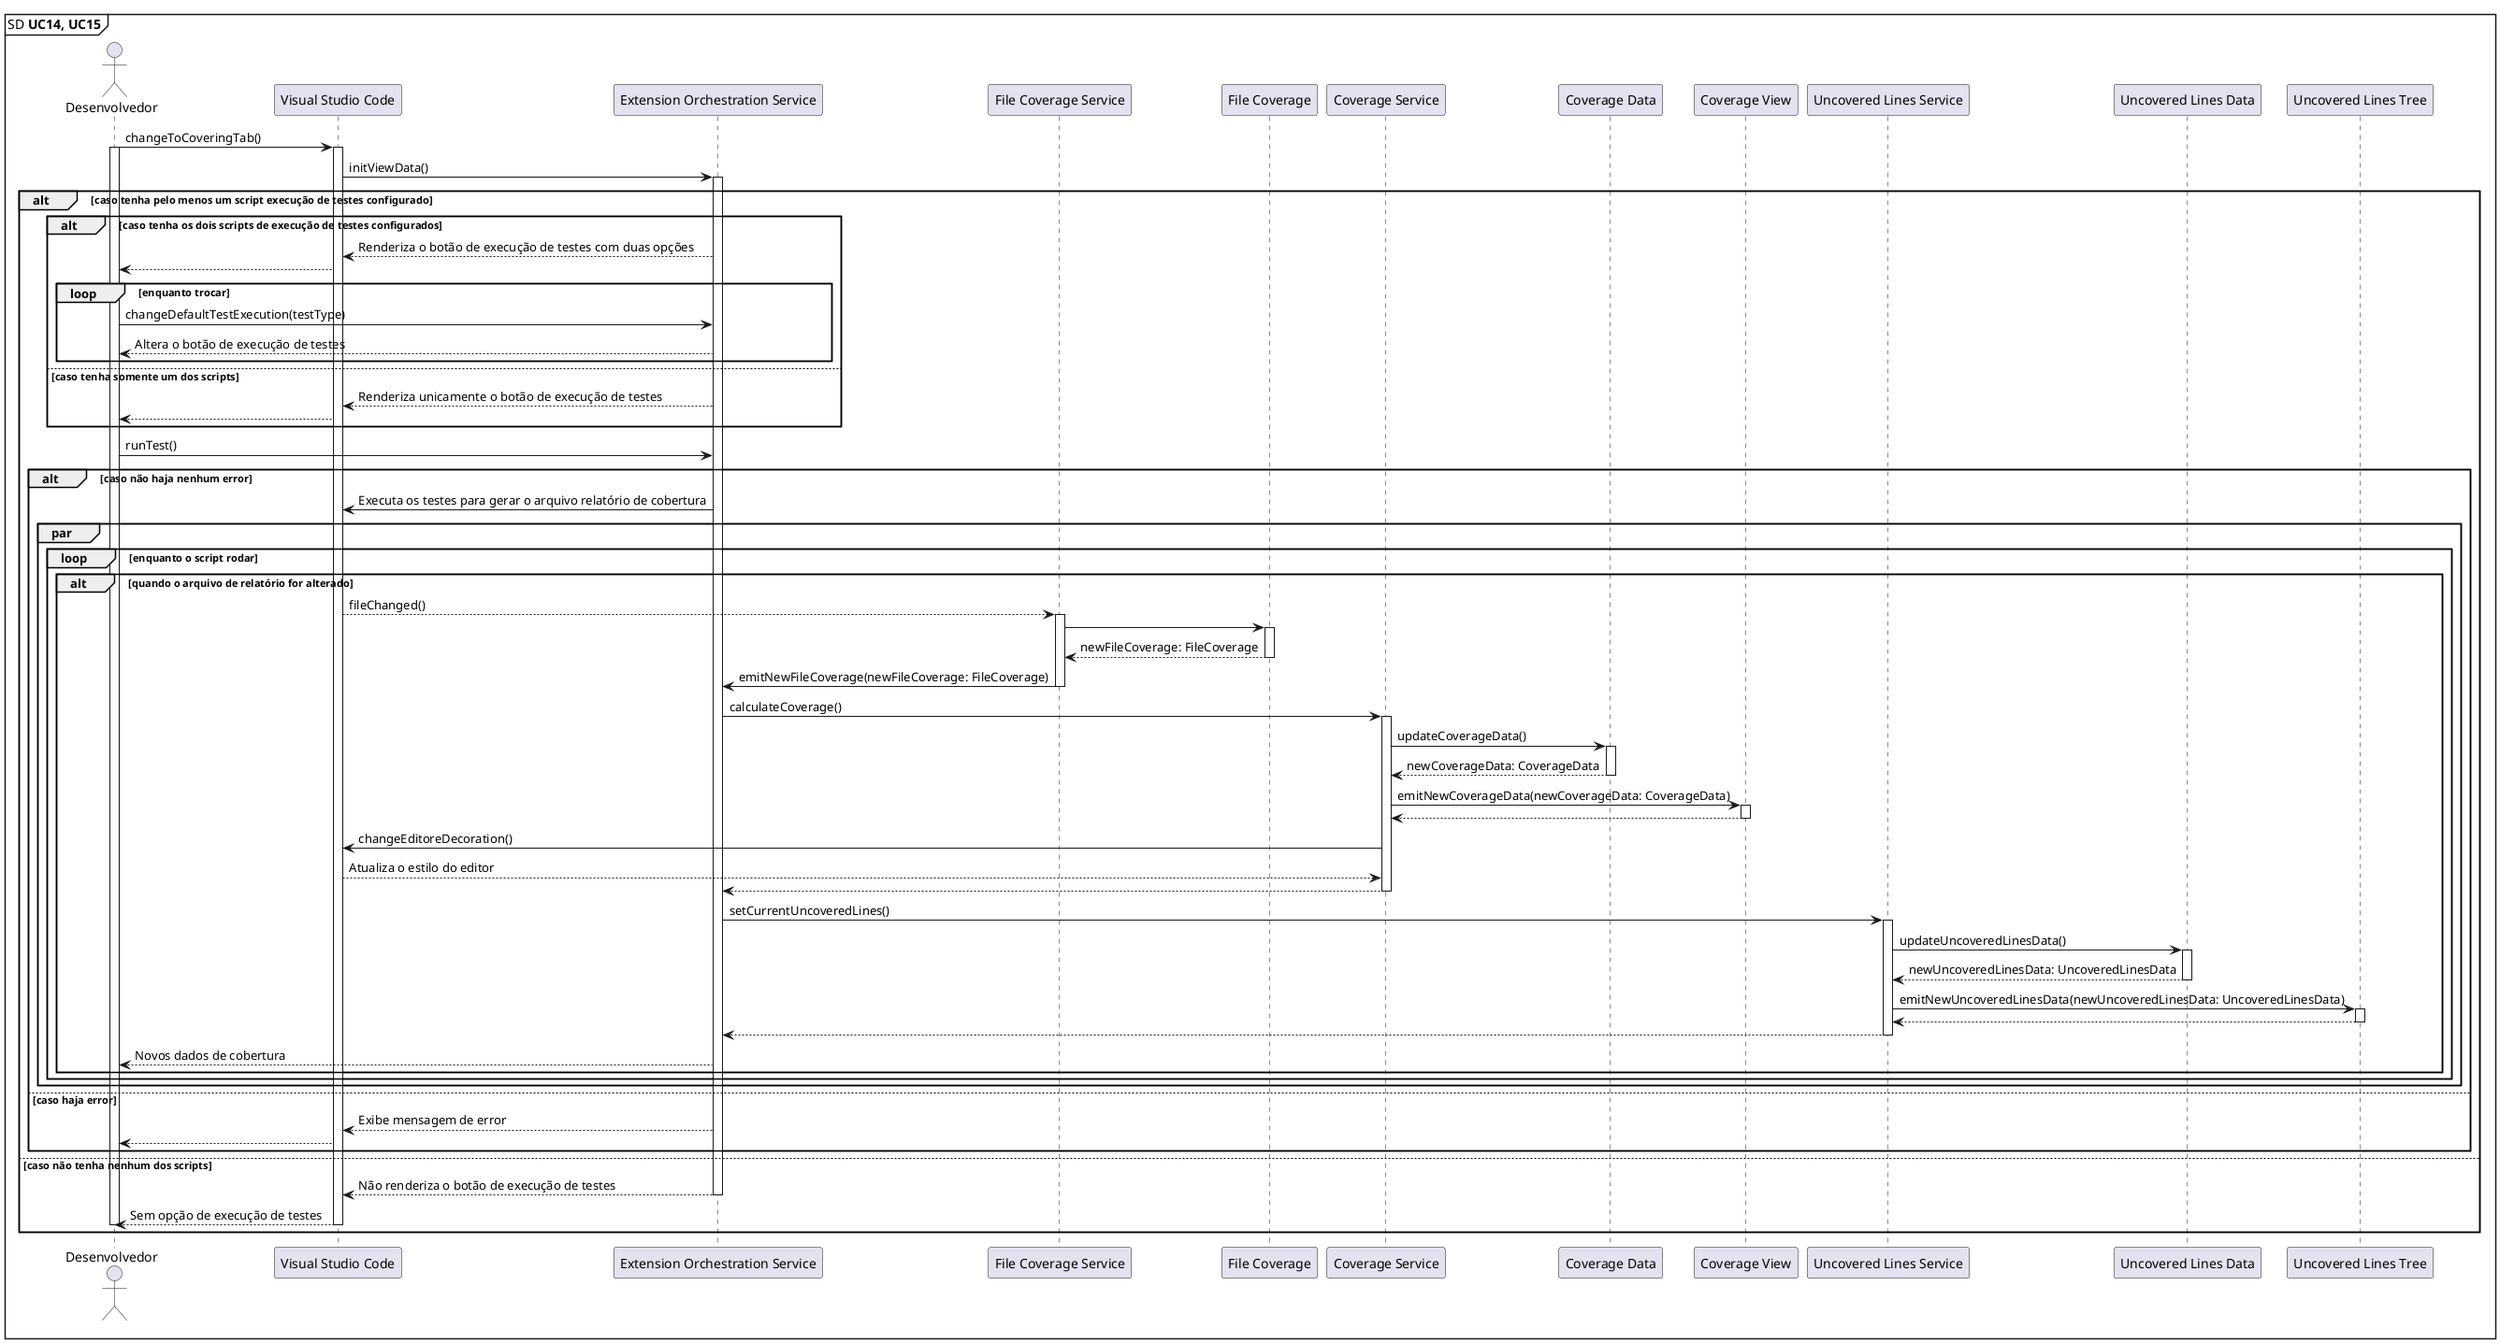 @startuml

mainframe SD **UC14, UC15** 

'UC14: Como desenvolvedor, desejo executar testes através da interface da extensão.
'UC15: Como desenvolvedor, desejo executar testes em modo de recarregamento automático através da interface da extensão.

actor       Desenvolvedor                     as Dev
participant "Visual Studio Code"              as VSCode
participant "Extension Orchestration Service" as ExtensionOrchestrationService
participant "File Coverage Service"           as FileCoverageService
participant "File Coverage"                   as FileCoverage
participant "Coverage Service"                as CoverageService
participant "Coverage Data"                   as CoverageData
participant "Coverage View"                   as CoverageView
participant "Uncovered Lines Service"         as UncoveredLinesService
participant "Uncovered Lines Data"            as UncoveredLinesData
participant "Uncovered Lines Tree"            as UncoveredLinesTree

Dev -> VSCode: changeToCoveringTab()
activate Dev
activate VSCode

VSCode -> ExtensionOrchestrationService: initViewData()
activate ExtensionOrchestrationService

alt caso tenha pelo menos um script execução de testes configurado
  alt caso tenha os dois scripts de execução de testes configurados
    
    VSCode <-- ExtensionOrchestrationService: Renderiza o botão de execução de testes com duas opções
    Dev <-- VSCode

    loop enquanto trocar
      Dev -> ExtensionOrchestrationService: changeDefaultTestExecution(testType)
      Dev <-- ExtensionOrchestrationService: Altera o botão de execução de testes
    end
    
  else caso tenha somente um dos scripts
    
    VSCode <-- ExtensionOrchestrationService: Renderiza unicamente o botão de execução de testes
    Dev <-- VSCode
    
  end

  Dev -> ExtensionOrchestrationService: runTest()
  
  alt caso não haja nenhum error

    VSCode <- ExtensionOrchestrationService: Executa os testes para gerar o arquivo relatório de cobertura

    par
      loop enquanto o script rodar
        alt quando o arquivo de relatório for alterado
          
          VSCode --> FileCoverageService: fileChanged()
          activate FileCoverageService

          FileCoverageService -> FileCoverage:
          activate FileCoverage
          
          FileCoverageService <-- FileCoverage: newFileCoverage: FileCoverage
          deactivate FileCoverage

          FileCoverageService -> ExtensionOrchestrationService: emitNewFileCoverage(newFileCoverage: FileCoverage)
          deactivate FileCoverageService

          ExtensionOrchestrationService -> CoverageService: calculateCoverage()
          activate CoverageService

          CoverageService -> CoverageData: updateCoverageData()
          activate CoverageData

          CoverageService <-- CoverageData: newCoverageData: CoverageData
          deactivate CoverageData

          CoverageService -> CoverageView: emitNewCoverageData(newCoverageData: CoverageData)
          activate CoverageView

          CoverageService <-- CoverageView
          deactivate CoverageView

          CoverageService -> VSCode: changeEditoreDecoration()
          CoverageService <-- VSCode: Atualiza o estilo do editor

          ExtensionOrchestrationService <-- CoverageService
          deactivate CoverageService

          ExtensionOrchestrationService -> UncoveredLinesService: setCurrentUncoveredLines()
          activate UncoveredLinesService

          UncoveredLinesService -> UncoveredLinesData: updateUncoveredLinesData()
          activate UncoveredLinesData

          UncoveredLinesService <-- UncoveredLinesData: newUncoveredLinesData: UncoveredLinesData
          deactivate UncoveredLinesData

          UncoveredLinesService -> UncoveredLinesTree: emitNewUncoveredLinesData(newUncoveredLinesData: UncoveredLinesData)
          activate UncoveredLinesTree

          UncoveredLinesService <-- UncoveredLinesTree
          deactivate UncoveredLinesTree

          ExtensionOrchestrationService <-- UncoveredLinesService
          deactivate UncoveredLinesService

          Dev <-- ExtensionOrchestrationService: Novos dados de cobertura
        end
      end
    end
  
  else caso haja error

    VSCode <-- ExtensionOrchestrationService: Exibe mensagem de error
    Dev <-- VSCode
  
  end

else caso não tenha nenhum dos scripts

  VSCode <-- ExtensionOrchestrationService: Não renderiza o botão de execução de testes
  deactivate ExtensionOrchestrationService

  Dev <-- VSCode: Sem opção de execução de testes
  deactivate VSCode
  deactivate Dev

end

@enduml
